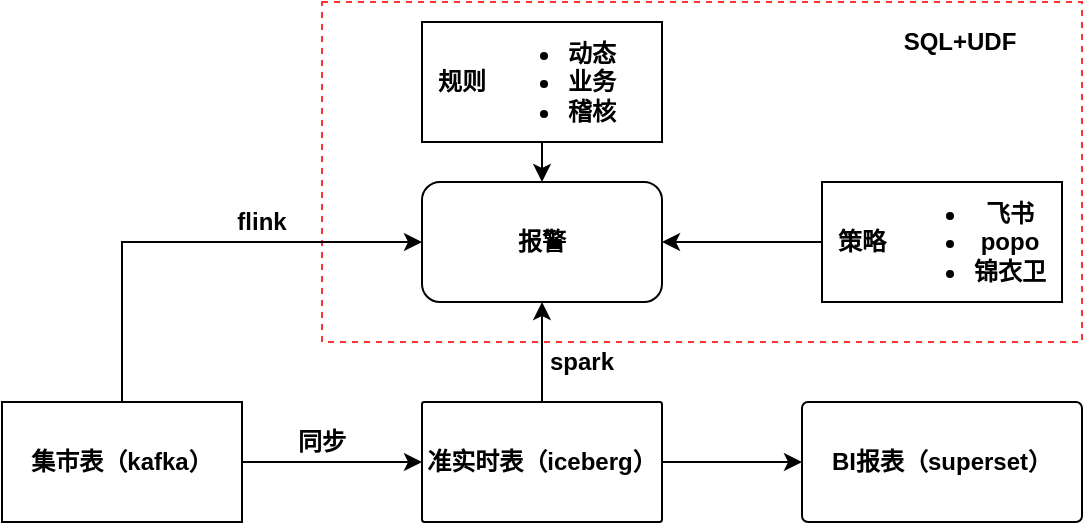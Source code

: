 <mxfile version="20.8.23" type="github">
  <diagram name="第 1 页" id="j2GRASkofOzrr11gywz8">
    <mxGraphModel dx="1122" dy="540" grid="1" gridSize="10" guides="1" tooltips="1" connect="1" arrows="1" fold="1" page="1" pageScale="1" pageWidth="827" pageHeight="1169" math="0" shadow="0">
      <root>
        <mxCell id="0" />
        <mxCell id="1" parent="0" />
        <mxCell id="HokU_z_8G4_rRD86fYAd-1" value="" style="rounded=0;whiteSpace=wrap;html=1;dashed=1;fontStyle=1;strokeColor=#FF3333;" diagramCategory="general" diagramName="Rectangle" vertex="1" parent="1">
          <mxGeometry x="270" y="160" width="380" height="170" as="geometry" />
        </mxCell>
        <mxCell id="HokU_z_8G4_rRD86fYAd-2" style="edgeStyle=orthogonalEdgeStyle;rounded=0;orthogonalLoop=1;jettySize=auto;html=1;exitX=0;exitY=0.5;exitDx=0;exitDy=0;entryX=1;entryY=0.5;entryDx=0;entryDy=0;fontStyle=1" edge="1" parent="1" source="HokU_z_8G4_rRD86fYAd-3" target="HokU_z_8G4_rRD86fYAd-13">
          <mxGeometry relative="1" as="geometry" />
        </mxCell>
        <mxCell id="HokU_z_8G4_rRD86fYAd-3" value="" style="rounded=0;whiteSpace=wrap;html=1;fontStyle=1" diagramCategory="general" diagramName="Rectangle" vertex="1" parent="1">
          <mxGeometry x="520" y="250" width="120" height="60" as="geometry" />
        </mxCell>
        <mxCell id="HokU_z_8G4_rRD86fYAd-4" style="edgeStyle=orthogonalEdgeStyle;rounded=0;orthogonalLoop=1;jettySize=auto;html=1;exitX=1;exitY=0.5;exitDx=0;exitDy=0;entryX=0;entryY=0.5;entryDx=0;entryDy=0;fontStyle=1" edge="1" parent="1" source="HokU_z_8G4_rRD86fYAd-6" target="HokU_z_8G4_rRD86fYAd-9">
          <mxGeometry relative="1" as="geometry" />
        </mxCell>
        <mxCell id="HokU_z_8G4_rRD86fYAd-5" style="edgeStyle=orthogonalEdgeStyle;rounded=0;orthogonalLoop=1;jettySize=auto;html=1;exitX=0.5;exitY=0;exitDx=0;exitDy=0;entryX=0;entryY=0.5;entryDx=0;entryDy=0;fontStyle=1" edge="1" parent="1" source="HokU_z_8G4_rRD86fYAd-6" target="HokU_z_8G4_rRD86fYAd-13">
          <mxGeometry relative="1" as="geometry" />
        </mxCell>
        <mxCell id="HokU_z_8G4_rRD86fYAd-6" value="集市表（kafka）" style="rounded=0;whiteSpace=wrap;html=1;fontStyle=1" vertex="1" parent="1">
          <mxGeometry x="110" y="360" width="120" height="60" as="geometry" />
        </mxCell>
        <mxCell id="HokU_z_8G4_rRD86fYAd-7" style="edgeStyle=orthogonalEdgeStyle;rounded=0;orthogonalLoop=1;jettySize=auto;html=1;exitX=1;exitY=0.5;exitDx=0;exitDy=0;entryX=0;entryY=0.5;entryDx=0;entryDy=0;fontStyle=1" edge="1" parent="1" source="HokU_z_8G4_rRD86fYAd-9" target="HokU_z_8G4_rRD86fYAd-11">
          <mxGeometry relative="1" as="geometry" />
        </mxCell>
        <mxCell id="HokU_z_8G4_rRD86fYAd-8" style="edgeStyle=orthogonalEdgeStyle;rounded=0;orthogonalLoop=1;jettySize=auto;html=1;exitX=0.5;exitY=0;exitDx=0;exitDy=0;entryX=0.5;entryY=1;entryDx=0;entryDy=0;fontStyle=1" edge="1" parent="1" source="HokU_z_8G4_rRD86fYAd-9" target="HokU_z_8G4_rRD86fYAd-13">
          <mxGeometry relative="1" as="geometry" />
        </mxCell>
        <mxCell id="HokU_z_8G4_rRD86fYAd-9" value="准实时表（iceberg）" style="rounded=1;whiteSpace=wrap;html=1;fontStyle=1;arcSize=2;" vertex="1" parent="1">
          <mxGeometry x="320" y="360" width="120" height="60" as="geometry" />
        </mxCell>
        <mxCell id="HokU_z_8G4_rRD86fYAd-10" value="同步" style="text;html=1;strokeColor=none;fillColor=none;align=center;verticalAlign=middle;whiteSpace=wrap;rounded=0;fontStyle=1" vertex="1" parent="1">
          <mxGeometry x="250" y="370" width="40" height="20" as="geometry" />
        </mxCell>
        <mxCell id="HokU_z_8G4_rRD86fYAd-11" value="BI报表（superset）" style="rounded=1;whiteSpace=wrap;html=1;fontStyle=1;arcSize=5;" vertex="1" parent="1">
          <mxGeometry x="510" y="360" width="140" height="60" as="geometry" />
        </mxCell>
        <mxCell id="HokU_z_8G4_rRD86fYAd-13" value="报警" style="rounded=1;whiteSpace=wrap;html=1;fontStyle=1" vertex="1" parent="1">
          <mxGeometry x="320" y="250" width="120" height="60" as="geometry" />
        </mxCell>
        <mxCell id="HokU_z_8G4_rRD86fYAd-14" value="spark" style="text;html=1;strokeColor=none;fillColor=none;align=center;verticalAlign=middle;whiteSpace=wrap;rounded=0;fontStyle=1" vertex="1" parent="1">
          <mxGeometry x="350" y="330" width="100" height="20" as="geometry" />
        </mxCell>
        <mxCell id="HokU_z_8G4_rRD86fYAd-19" value="&lt;ul&gt;&lt;li&gt;飞书&lt;/li&gt;&lt;li&gt;popo&lt;/li&gt;&lt;li&gt;锦衣卫&lt;/li&gt;&lt;/ul&gt;" style="text;html=1;strokeColor=none;fillColor=none;align=center;verticalAlign=middle;whiteSpace=wrap;rounded=0;fontStyle=1" diagramCategory="general" diagramName="text" vertex="1" parent="1">
          <mxGeometry x="549" y="260" width="90" height="40" as="geometry" />
        </mxCell>
        <mxCell id="HokU_z_8G4_rRD86fYAd-20" value="flink" style="text;html=1;strokeColor=none;fillColor=none;align=center;verticalAlign=middle;whiteSpace=wrap;rounded=0;fontStyle=1" vertex="1" parent="1">
          <mxGeometry x="190" y="260" width="100" height="20" as="geometry" />
        </mxCell>
        <mxCell id="HokU_z_8G4_rRD86fYAd-21" style="edgeStyle=orthogonalEdgeStyle;rounded=0;orthogonalLoop=1;jettySize=auto;html=1;exitX=0.5;exitY=1;exitDx=0;exitDy=0;entryX=0.5;entryY=0;entryDx=0;entryDy=0;fontStyle=1" edge="1" parent="1" source="HokU_z_8G4_rRD86fYAd-22" target="HokU_z_8G4_rRD86fYAd-13">
          <mxGeometry relative="1" as="geometry" />
        </mxCell>
        <mxCell id="HokU_z_8G4_rRD86fYAd-22" value="" style="rounded=0;whiteSpace=wrap;html=1;fontStyle=1" diagramCategory="general" diagramName="Rectangle" vertex="1" parent="1">
          <mxGeometry x="320" y="170" width="120" height="60" as="geometry" />
        </mxCell>
        <mxCell id="HokU_z_8G4_rRD86fYAd-23" value="SQL+UDF" style="text;html=1;strokeColor=none;fillColor=none;align=center;verticalAlign=middle;whiteSpace=wrap;rounded=0;fontStyle=1" vertex="1" parent="1">
          <mxGeometry x="539" y="170" width="100" height="20" as="geometry" />
        </mxCell>
        <mxCell id="HokU_z_8G4_rRD86fYAd-24" value="规则" style="text;html=1;strokeColor=none;fillColor=none;align=center;verticalAlign=middle;whiteSpace=wrap;rounded=0;fontStyle=1" vertex="1" parent="1">
          <mxGeometry x="290" y="190" width="100" height="20" as="geometry" />
        </mxCell>
        <mxCell id="HokU_z_8G4_rRD86fYAd-25" style="edgeStyle=orthogonalEdgeStyle;rounded=0;orthogonalLoop=1;jettySize=auto;html=1;exitX=0.5;exitY=1;exitDx=0;exitDy=0;" edge="1" parent="1" source="HokU_z_8G4_rRD86fYAd-24" target="HokU_z_8G4_rRD86fYAd-24">
          <mxGeometry relative="1" as="geometry" />
        </mxCell>
        <mxCell id="HokU_z_8G4_rRD86fYAd-26" value="策略" style="text;html=1;strokeColor=none;fillColor=none;align=center;verticalAlign=middle;whiteSpace=wrap;rounded=0;fontStyle=1" vertex="1" parent="1">
          <mxGeometry x="490" y="270" width="100" height="20" as="geometry" />
        </mxCell>
        <mxCell id="HokU_z_8G4_rRD86fYAd-27" value="&lt;ul&gt;&lt;li&gt;动态&lt;/li&gt;&lt;li&gt;业务&lt;/li&gt;&lt;li&gt;稽核&lt;/li&gt;&lt;/ul&gt;" style="text;html=1;strokeColor=none;fillColor=none;align=center;verticalAlign=middle;whiteSpace=wrap;rounded=0;fontStyle=1" diagramCategory="general" diagramName="text" vertex="1" parent="1">
          <mxGeometry x="340" y="180" width="90" height="40" as="geometry" />
        </mxCell>
      </root>
    </mxGraphModel>
  </diagram>
</mxfile>
